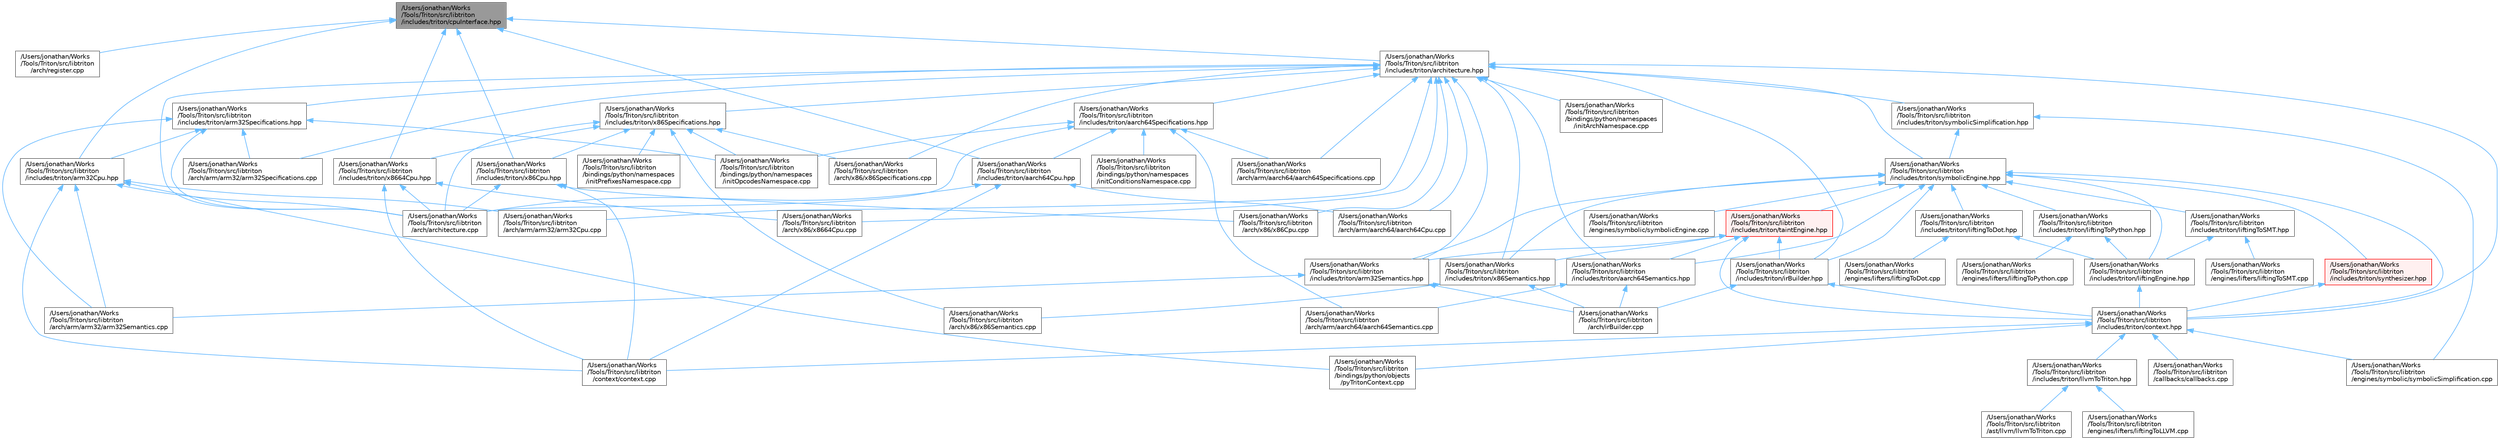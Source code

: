 digraph "/Users/jonathan/Works/Tools/Triton/src/libtriton/includes/triton/cpuInterface.hpp"
{
 // LATEX_PDF_SIZE
  bgcolor="transparent";
  edge [fontname=Helvetica,fontsize=10,labelfontname=Helvetica,labelfontsize=10];
  node [fontname=Helvetica,fontsize=10,shape=box,height=0.2,width=0.4];
  Node1 [label="/Users/jonathan/Works\l/Tools/Triton/src/libtriton\l/includes/triton/cpuInterface.hpp",height=0.2,width=0.4,color="gray40", fillcolor="grey60", style="filled", fontcolor="black",tooltip=" "];
  Node1 -> Node2 [dir="back",color="steelblue1",style="solid"];
  Node2 [label="/Users/jonathan/Works\l/Tools/Triton/src/libtriton\l/arch/register.cpp",height=0.2,width=0.4,color="grey40", fillcolor="white", style="filled",URL="$register_8cpp.html",tooltip=" "];
  Node1 -> Node3 [dir="back",color="steelblue1",style="solid"];
  Node3 [label="/Users/jonathan/Works\l/Tools/Triton/src/libtriton\l/includes/triton/aarch64Cpu.hpp",height=0.2,width=0.4,color="grey40", fillcolor="white", style="filled",URL="$aarch64Cpu_8hpp.html",tooltip=" "];
  Node3 -> Node4 [dir="back",color="steelblue1",style="solid"];
  Node4 [label="/Users/jonathan/Works\l/Tools/Triton/src/libtriton\l/arch/architecture.cpp",height=0.2,width=0.4,color="grey40", fillcolor="white", style="filled",URL="$architecture_8cpp.html",tooltip=" "];
  Node3 -> Node5 [dir="back",color="steelblue1",style="solid"];
  Node5 [label="/Users/jonathan/Works\l/Tools/Triton/src/libtriton\l/arch/arm/aarch64/aarch64Cpu.cpp",height=0.2,width=0.4,color="grey40", fillcolor="white", style="filled",URL="$aarch64Cpu_8cpp.html",tooltip=" "];
  Node3 -> Node6 [dir="back",color="steelblue1",style="solid"];
  Node6 [label="/Users/jonathan/Works\l/Tools/Triton/src/libtriton\l/context/context.cpp",height=0.2,width=0.4,color="grey40", fillcolor="white", style="filled",URL="$context_8cpp.html",tooltip=" "];
  Node1 -> Node7 [dir="back",color="steelblue1",style="solid"];
  Node7 [label="/Users/jonathan/Works\l/Tools/Triton/src/libtriton\l/includes/triton/architecture.hpp",height=0.2,width=0.4,color="grey40", fillcolor="white", style="filled",URL="$architecture_8hpp.html",tooltip=" "];
  Node7 -> Node4 [dir="back",color="steelblue1",style="solid"];
  Node7 -> Node5 [dir="back",color="steelblue1",style="solid"];
  Node7 -> Node8 [dir="back",color="steelblue1",style="solid"];
  Node8 [label="/Users/jonathan/Works\l/Tools/Triton/src/libtriton\l/arch/arm/aarch64/aarch64Specifications.cpp",height=0.2,width=0.4,color="grey40", fillcolor="white", style="filled",URL="$aarch64Specifications_8cpp.html",tooltip=" "];
  Node7 -> Node9 [dir="back",color="steelblue1",style="solid"];
  Node9 [label="/Users/jonathan/Works\l/Tools/Triton/src/libtriton\l/arch/arm/arm32/arm32Cpu.cpp",height=0.2,width=0.4,color="grey40", fillcolor="white", style="filled",URL="$arm32Cpu_8cpp.html",tooltip=" "];
  Node7 -> Node10 [dir="back",color="steelblue1",style="solid"];
  Node10 [label="/Users/jonathan/Works\l/Tools/Triton/src/libtriton\l/arch/arm/arm32/arm32Specifications.cpp",height=0.2,width=0.4,color="grey40", fillcolor="white", style="filled",URL="$arm32Specifications_8cpp.html",tooltip=" "];
  Node7 -> Node11 [dir="back",color="steelblue1",style="solid"];
  Node11 [label="/Users/jonathan/Works\l/Tools/Triton/src/libtriton\l/arch/x86/x8664Cpu.cpp",height=0.2,width=0.4,color="grey40", fillcolor="white", style="filled",URL="$x8664Cpu_8cpp.html",tooltip=" "];
  Node7 -> Node12 [dir="back",color="steelblue1",style="solid"];
  Node12 [label="/Users/jonathan/Works\l/Tools/Triton/src/libtriton\l/arch/x86/x86Cpu.cpp",height=0.2,width=0.4,color="grey40", fillcolor="white", style="filled",URL="$x86Cpu_8cpp.html",tooltip=" "];
  Node7 -> Node13 [dir="back",color="steelblue1",style="solid"];
  Node13 [label="/Users/jonathan/Works\l/Tools/Triton/src/libtriton\l/arch/x86/x86Specifications.cpp",height=0.2,width=0.4,color="grey40", fillcolor="white", style="filled",URL="$x86Specifications_8cpp.html",tooltip=" "];
  Node7 -> Node14 [dir="back",color="steelblue1",style="solid"];
  Node14 [label="/Users/jonathan/Works\l/Tools/Triton/src/libtriton\l/bindings/python/namespaces\l/initArchNamespace.cpp",height=0.2,width=0.4,color="grey40", fillcolor="white", style="filled",URL="$initArchNamespace_8cpp.html",tooltip=" "];
  Node7 -> Node15 [dir="back",color="steelblue1",style="solid"];
  Node15 [label="/Users/jonathan/Works\l/Tools/Triton/src/libtriton\l/includes/triton/aarch64Semantics.hpp",height=0.2,width=0.4,color="grey40", fillcolor="white", style="filled",URL="$aarch64Semantics_8hpp.html",tooltip=" "];
  Node15 -> Node16 [dir="back",color="steelblue1",style="solid"];
  Node16 [label="/Users/jonathan/Works\l/Tools/Triton/src/libtriton\l/arch/arm/aarch64/aarch64Semantics.cpp",height=0.2,width=0.4,color="grey40", fillcolor="white", style="filled",URL="$aarch64Semantics_8cpp.html",tooltip=" "];
  Node15 -> Node17 [dir="back",color="steelblue1",style="solid"];
  Node17 [label="/Users/jonathan/Works\l/Tools/Triton/src/libtriton\l/arch/irBuilder.cpp",height=0.2,width=0.4,color="grey40", fillcolor="white", style="filled",URL="$irBuilder_8cpp.html",tooltip=" "];
  Node7 -> Node18 [dir="back",color="steelblue1",style="solid"];
  Node18 [label="/Users/jonathan/Works\l/Tools/Triton/src/libtriton\l/includes/triton/aarch64Specifications.hpp",height=0.2,width=0.4,color="grey40", fillcolor="white", style="filled",URL="$aarch64Specifications_8hpp.html",tooltip=" "];
  Node18 -> Node4 [dir="back",color="steelblue1",style="solid"];
  Node18 -> Node16 [dir="back",color="steelblue1",style="solid"];
  Node18 -> Node8 [dir="back",color="steelblue1",style="solid"];
  Node18 -> Node19 [dir="back",color="steelblue1",style="solid"];
  Node19 [label="/Users/jonathan/Works\l/Tools/Triton/src/libtriton\l/bindings/python/namespaces\l/initConditionsNamespace.cpp",height=0.2,width=0.4,color="grey40", fillcolor="white", style="filled",URL="$initConditionsNamespace_8cpp.html",tooltip=" "];
  Node18 -> Node20 [dir="back",color="steelblue1",style="solid"];
  Node20 [label="/Users/jonathan/Works\l/Tools/Triton/src/libtriton\l/bindings/python/namespaces\l/initOpcodesNamespace.cpp",height=0.2,width=0.4,color="grey40", fillcolor="white", style="filled",URL="$initOpcodesNamespace_8cpp.html",tooltip=" "];
  Node18 -> Node3 [dir="back",color="steelblue1",style="solid"];
  Node7 -> Node21 [dir="back",color="steelblue1",style="solid"];
  Node21 [label="/Users/jonathan/Works\l/Tools/Triton/src/libtriton\l/includes/triton/arm32Semantics.hpp",height=0.2,width=0.4,color="grey40", fillcolor="white", style="filled",URL="$arm32Semantics_8hpp.html",tooltip=" "];
  Node21 -> Node22 [dir="back",color="steelblue1",style="solid"];
  Node22 [label="/Users/jonathan/Works\l/Tools/Triton/src/libtriton\l/arch/arm/arm32/arm32Semantics.cpp",height=0.2,width=0.4,color="grey40", fillcolor="white", style="filled",URL="$arm32Semantics_8cpp.html",tooltip=" "];
  Node21 -> Node17 [dir="back",color="steelblue1",style="solid"];
  Node7 -> Node23 [dir="back",color="steelblue1",style="solid"];
  Node23 [label="/Users/jonathan/Works\l/Tools/Triton/src/libtriton\l/includes/triton/arm32Specifications.hpp",height=0.2,width=0.4,color="grey40", fillcolor="white", style="filled",URL="$arm32Specifications_8hpp.html",tooltip=" "];
  Node23 -> Node4 [dir="back",color="steelblue1",style="solid"];
  Node23 -> Node22 [dir="back",color="steelblue1",style="solid"];
  Node23 -> Node10 [dir="back",color="steelblue1",style="solid"];
  Node23 -> Node20 [dir="back",color="steelblue1",style="solid"];
  Node23 -> Node24 [dir="back",color="steelblue1",style="solid"];
  Node24 [label="/Users/jonathan/Works\l/Tools/Triton/src/libtriton\l/includes/triton/arm32Cpu.hpp",height=0.2,width=0.4,color="grey40", fillcolor="white", style="filled",URL="$arm32Cpu_8hpp.html",tooltip=" "];
  Node24 -> Node4 [dir="back",color="steelblue1",style="solid"];
  Node24 -> Node9 [dir="back",color="steelblue1",style="solid"];
  Node24 -> Node22 [dir="back",color="steelblue1",style="solid"];
  Node24 -> Node25 [dir="back",color="steelblue1",style="solid"];
  Node25 [label="/Users/jonathan/Works\l/Tools/Triton/src/libtriton\l/bindings/python/objects\l/pyTritonContext.cpp",height=0.2,width=0.4,color="grey40", fillcolor="white", style="filled",URL="$pyTritonContext_8cpp.html",tooltip=" "];
  Node24 -> Node6 [dir="back",color="steelblue1",style="solid"];
  Node7 -> Node26 [dir="back",color="steelblue1",style="solid"];
  Node26 [label="/Users/jonathan/Works\l/Tools/Triton/src/libtriton\l/includes/triton/context.hpp",height=0.2,width=0.4,color="grey40", fillcolor="white", style="filled",URL="$context_8hpp.html",tooltip=" "];
  Node26 -> Node25 [dir="back",color="steelblue1",style="solid"];
  Node26 -> Node27 [dir="back",color="steelblue1",style="solid"];
  Node27 [label="/Users/jonathan/Works\l/Tools/Triton/src/libtriton\l/callbacks/callbacks.cpp",height=0.2,width=0.4,color="grey40", fillcolor="white", style="filled",URL="$callbacks_8cpp.html",tooltip=" "];
  Node26 -> Node6 [dir="back",color="steelblue1",style="solid"];
  Node26 -> Node28 [dir="back",color="steelblue1",style="solid"];
  Node28 [label="/Users/jonathan/Works\l/Tools/Triton/src/libtriton\l/engines/symbolic/symbolicSimplification.cpp",height=0.2,width=0.4,color="grey40", fillcolor="white", style="filled",URL="$symbolicSimplification_8cpp.html",tooltip=" "];
  Node26 -> Node29 [dir="back",color="steelblue1",style="solid"];
  Node29 [label="/Users/jonathan/Works\l/Tools/Triton/src/libtriton\l/includes/triton/llvmToTriton.hpp",height=0.2,width=0.4,color="grey40", fillcolor="white", style="filled",URL="$llvmToTriton_8hpp.html",tooltip=" "];
  Node29 -> Node30 [dir="back",color="steelblue1",style="solid"];
  Node30 [label="/Users/jonathan/Works\l/Tools/Triton/src/libtriton\l/ast/llvm/llvmToTriton.cpp",height=0.2,width=0.4,color="grey40", fillcolor="white", style="filled",URL="$llvmToTriton_8cpp.html",tooltip=" "];
  Node29 -> Node31 [dir="back",color="steelblue1",style="solid"];
  Node31 [label="/Users/jonathan/Works\l/Tools/Triton/src/libtriton\l/engines/lifters/liftingToLLVM.cpp",height=0.2,width=0.4,color="grey40", fillcolor="white", style="filled",URL="$liftingToLLVM_8cpp.html",tooltip=" "];
  Node7 -> Node32 [dir="back",color="steelblue1",style="solid"];
  Node32 [label="/Users/jonathan/Works\l/Tools/Triton/src/libtriton\l/includes/triton/irBuilder.hpp",height=0.2,width=0.4,color="grey40", fillcolor="white", style="filled",URL="$irBuilder_8hpp.html",tooltip=" "];
  Node32 -> Node17 [dir="back",color="steelblue1",style="solid"];
  Node32 -> Node26 [dir="back",color="steelblue1",style="solid"];
  Node7 -> Node33 [dir="back",color="steelblue1",style="solid"];
  Node33 [label="/Users/jonathan/Works\l/Tools/Triton/src/libtriton\l/includes/triton/symbolicEngine.hpp",height=0.2,width=0.4,color="grey40", fillcolor="white", style="filled",URL="$symbolicEngine_8hpp.html",tooltip=" "];
  Node33 -> Node34 [dir="back",color="steelblue1",style="solid"];
  Node34 [label="/Users/jonathan/Works\l/Tools/Triton/src/libtriton\l/engines/symbolic/symbolicEngine.cpp",height=0.2,width=0.4,color="grey40", fillcolor="white", style="filled",URL="$symbolicEngine_8cpp.html",tooltip=" "];
  Node33 -> Node15 [dir="back",color="steelblue1",style="solid"];
  Node33 -> Node21 [dir="back",color="steelblue1",style="solid"];
  Node33 -> Node26 [dir="back",color="steelblue1",style="solid"];
  Node33 -> Node32 [dir="back",color="steelblue1",style="solid"];
  Node33 -> Node35 [dir="back",color="steelblue1",style="solid"];
  Node35 [label="/Users/jonathan/Works\l/Tools/Triton/src/libtriton\l/includes/triton/liftingEngine.hpp",height=0.2,width=0.4,color="grey40", fillcolor="white", style="filled",URL="$liftingEngine_8hpp.html",tooltip=" "];
  Node35 -> Node26 [dir="back",color="steelblue1",style="solid"];
  Node33 -> Node36 [dir="back",color="steelblue1",style="solid"];
  Node36 [label="/Users/jonathan/Works\l/Tools/Triton/src/libtriton\l/includes/triton/liftingToDot.hpp",height=0.2,width=0.4,color="grey40", fillcolor="white", style="filled",URL="$liftingToDot_8hpp.html",tooltip=" "];
  Node36 -> Node37 [dir="back",color="steelblue1",style="solid"];
  Node37 [label="/Users/jonathan/Works\l/Tools/Triton/src/libtriton\l/engines/lifters/liftingToDot.cpp",height=0.2,width=0.4,color="grey40", fillcolor="white", style="filled",URL="$liftingToDot_8cpp.html",tooltip=" "];
  Node36 -> Node35 [dir="back",color="steelblue1",style="solid"];
  Node33 -> Node38 [dir="back",color="steelblue1",style="solid"];
  Node38 [label="/Users/jonathan/Works\l/Tools/Triton/src/libtriton\l/includes/triton/liftingToPython.hpp",height=0.2,width=0.4,color="grey40", fillcolor="white", style="filled",URL="$liftingToPython_8hpp.html",tooltip=" "];
  Node38 -> Node39 [dir="back",color="steelblue1",style="solid"];
  Node39 [label="/Users/jonathan/Works\l/Tools/Triton/src/libtriton\l/engines/lifters/liftingToPython.cpp",height=0.2,width=0.4,color="grey40", fillcolor="white", style="filled",URL="$liftingToPython_8cpp.html",tooltip=" "];
  Node38 -> Node35 [dir="back",color="steelblue1",style="solid"];
  Node33 -> Node40 [dir="back",color="steelblue1",style="solid"];
  Node40 [label="/Users/jonathan/Works\l/Tools/Triton/src/libtriton\l/includes/triton/liftingToSMT.hpp",height=0.2,width=0.4,color="grey40", fillcolor="white", style="filled",URL="$liftingToSMT_8hpp.html",tooltip=" "];
  Node40 -> Node41 [dir="back",color="steelblue1",style="solid"];
  Node41 [label="/Users/jonathan/Works\l/Tools/Triton/src/libtriton\l/engines/lifters/liftingToSMT.cpp",height=0.2,width=0.4,color="grey40", fillcolor="white", style="filled",URL="$liftingToSMT_8cpp.html",tooltip=" "];
  Node40 -> Node35 [dir="back",color="steelblue1",style="solid"];
  Node33 -> Node42 [dir="back",color="steelblue1",style="solid"];
  Node42 [label="/Users/jonathan/Works\l/Tools/Triton/src/libtriton\l/includes/triton/synthesizer.hpp",height=0.2,width=0.4,color="red", fillcolor="#FFF0F0", style="filled",URL="$synthesizer_8hpp.html",tooltip=" "];
  Node42 -> Node26 [dir="back",color="steelblue1",style="solid"];
  Node33 -> Node44 [dir="back",color="steelblue1",style="solid"];
  Node44 [label="/Users/jonathan/Works\l/Tools/Triton/src/libtriton\l/includes/triton/taintEngine.hpp",height=0.2,width=0.4,color="red", fillcolor="#FFF0F0", style="filled",URL="$taintEngine_8hpp.html",tooltip=" "];
  Node44 -> Node15 [dir="back",color="steelblue1",style="solid"];
  Node44 -> Node21 [dir="back",color="steelblue1",style="solid"];
  Node44 -> Node26 [dir="back",color="steelblue1",style="solid"];
  Node44 -> Node32 [dir="back",color="steelblue1",style="solid"];
  Node44 -> Node46 [dir="back",color="steelblue1",style="solid"];
  Node46 [label="/Users/jonathan/Works\l/Tools/Triton/src/libtriton\l/includes/triton/x86Semantics.hpp",height=0.2,width=0.4,color="grey40", fillcolor="white", style="filled",URL="$x86Semantics_8hpp.html",tooltip=" "];
  Node46 -> Node17 [dir="back",color="steelblue1",style="solid"];
  Node46 -> Node47 [dir="back",color="steelblue1",style="solid"];
  Node47 [label="/Users/jonathan/Works\l/Tools/Triton/src/libtriton\l/arch/x86/x86Semantics.cpp",height=0.2,width=0.4,color="grey40", fillcolor="white", style="filled",URL="$x86Semantics_8cpp.html",tooltip=" "];
  Node33 -> Node46 [dir="back",color="steelblue1",style="solid"];
  Node7 -> Node48 [dir="back",color="steelblue1",style="solid"];
  Node48 [label="/Users/jonathan/Works\l/Tools/Triton/src/libtriton\l/includes/triton/symbolicSimplification.hpp",height=0.2,width=0.4,color="grey40", fillcolor="white", style="filled",URL="$symbolicSimplification_8hpp.html",tooltip=" "];
  Node48 -> Node28 [dir="back",color="steelblue1",style="solid"];
  Node48 -> Node33 [dir="back",color="steelblue1",style="solid"];
  Node7 -> Node46 [dir="back",color="steelblue1",style="solid"];
  Node7 -> Node49 [dir="back",color="steelblue1",style="solid"];
  Node49 [label="/Users/jonathan/Works\l/Tools/Triton/src/libtriton\l/includes/triton/x86Specifications.hpp",height=0.2,width=0.4,color="grey40", fillcolor="white", style="filled",URL="$x86Specifications_8hpp.html",tooltip=" "];
  Node49 -> Node4 [dir="back",color="steelblue1",style="solid"];
  Node49 -> Node47 [dir="back",color="steelblue1",style="solid"];
  Node49 -> Node13 [dir="back",color="steelblue1",style="solid"];
  Node49 -> Node20 [dir="back",color="steelblue1",style="solid"];
  Node49 -> Node50 [dir="back",color="steelblue1",style="solid"];
  Node50 [label="/Users/jonathan/Works\l/Tools/Triton/src/libtriton\l/bindings/python/namespaces\l/initPrefixesNamespace.cpp",height=0.2,width=0.4,color="grey40", fillcolor="white", style="filled",URL="$initPrefixesNamespace_8cpp.html",tooltip=" "];
  Node49 -> Node51 [dir="back",color="steelblue1",style="solid"];
  Node51 [label="/Users/jonathan/Works\l/Tools/Triton/src/libtriton\l/includes/triton/x8664Cpu.hpp",height=0.2,width=0.4,color="grey40", fillcolor="white", style="filled",URL="$x8664Cpu_8hpp.html",tooltip=" "];
  Node51 -> Node4 [dir="back",color="steelblue1",style="solid"];
  Node51 -> Node11 [dir="back",color="steelblue1",style="solid"];
  Node51 -> Node6 [dir="back",color="steelblue1",style="solid"];
  Node49 -> Node52 [dir="back",color="steelblue1",style="solid"];
  Node52 [label="/Users/jonathan/Works\l/Tools/Triton/src/libtriton\l/includes/triton/x86Cpu.hpp",height=0.2,width=0.4,color="grey40", fillcolor="white", style="filled",URL="$x86Cpu_8hpp.html",tooltip=" "];
  Node52 -> Node4 [dir="back",color="steelblue1",style="solid"];
  Node52 -> Node12 [dir="back",color="steelblue1",style="solid"];
  Node52 -> Node6 [dir="back",color="steelblue1",style="solid"];
  Node1 -> Node24 [dir="back",color="steelblue1",style="solid"];
  Node1 -> Node51 [dir="back",color="steelblue1",style="solid"];
  Node1 -> Node52 [dir="back",color="steelblue1",style="solid"];
}
